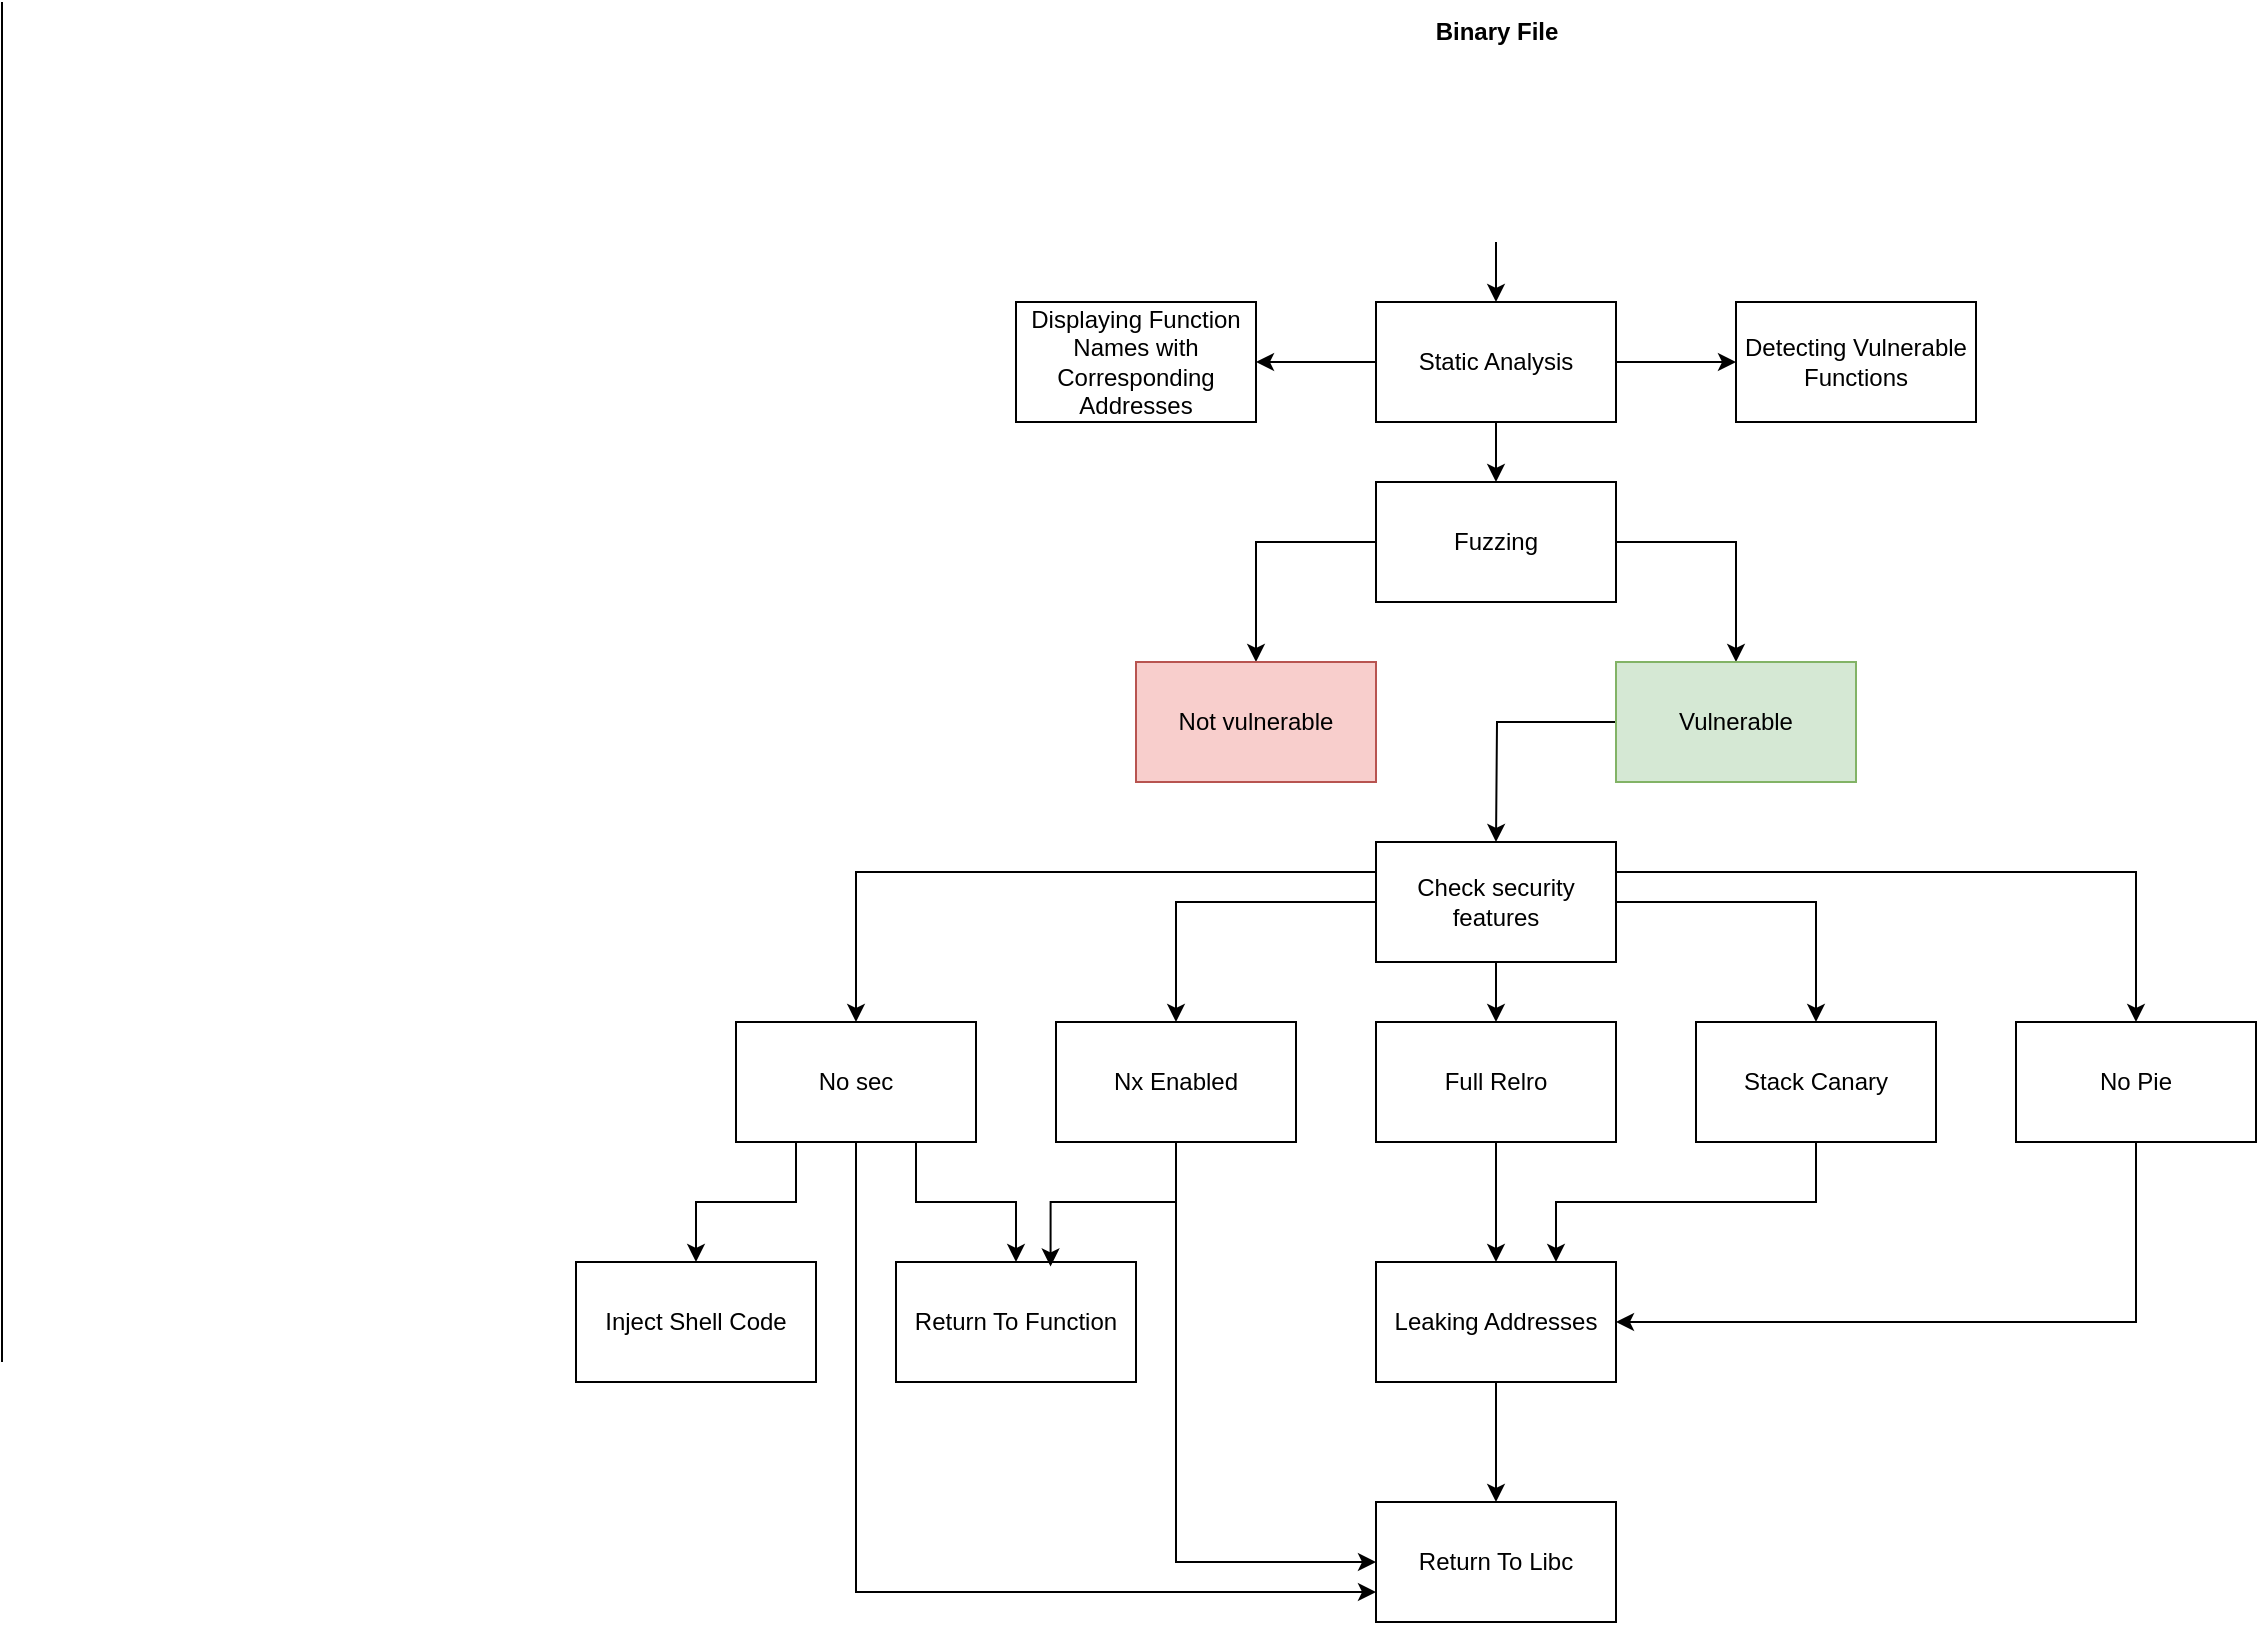 <mxfile version="21.3.2" type="github">
  <diagram name="Page-1" id="5xmp5UdEsxfD9INuU4Cq">
    <mxGraphModel dx="1814" dy="2778" grid="1" gridSize="10" guides="1" tooltips="1" connect="1" arrows="1" fold="1" page="1" pageScale="1" pageWidth="850" pageHeight="1100" math="0" shadow="0">
      <root>
        <mxCell id="0" />
        <mxCell id="1" parent="0" />
        <mxCell id="q3vog-fZis95d_C_QXHH-101" style="edgeStyle=orthogonalEdgeStyle;rounded=0;orthogonalLoop=1;jettySize=auto;html=1;exitX=1;exitY=0.25;exitDx=0;exitDy=0;entryX=0.5;entryY=0;entryDx=0;entryDy=0;" edge="1" parent="1" source="q3vog-fZis95d_C_QXHH-1" target="q3vog-fZis95d_C_QXHH-35">
          <mxGeometry relative="1" as="geometry" />
        </mxCell>
        <mxCell id="q3vog-fZis95d_C_QXHH-102" style="edgeStyle=orthogonalEdgeStyle;rounded=0;orthogonalLoop=1;jettySize=auto;html=1;exitX=1;exitY=0.5;exitDx=0;exitDy=0;entryX=0.5;entryY=0;entryDx=0;entryDy=0;" edge="1" parent="1" source="q3vog-fZis95d_C_QXHH-1" target="q3vog-fZis95d_C_QXHH-32">
          <mxGeometry relative="1" as="geometry" />
        </mxCell>
        <mxCell id="q3vog-fZis95d_C_QXHH-103" style="edgeStyle=orthogonalEdgeStyle;rounded=0;orthogonalLoop=1;jettySize=auto;html=1;exitX=0.5;exitY=1;exitDx=0;exitDy=0;entryX=0.5;entryY=0;entryDx=0;entryDy=0;" edge="1" parent="1" source="q3vog-fZis95d_C_QXHH-1" target="q3vog-fZis95d_C_QXHH-28">
          <mxGeometry relative="1" as="geometry" />
        </mxCell>
        <mxCell id="q3vog-fZis95d_C_QXHH-104" style="edgeStyle=orthogonalEdgeStyle;rounded=0;orthogonalLoop=1;jettySize=auto;html=1;exitX=0;exitY=0.5;exitDx=0;exitDy=0;entryX=0.5;entryY=0;entryDx=0;entryDy=0;" edge="1" parent="1" source="q3vog-fZis95d_C_QXHH-1" target="q3vog-fZis95d_C_QXHH-17">
          <mxGeometry relative="1" as="geometry" />
        </mxCell>
        <mxCell id="q3vog-fZis95d_C_QXHH-105" style="edgeStyle=orthogonalEdgeStyle;rounded=0;orthogonalLoop=1;jettySize=auto;html=1;exitX=0;exitY=0.25;exitDx=0;exitDy=0;entryX=0.5;entryY=0;entryDx=0;entryDy=0;" edge="1" parent="1" source="q3vog-fZis95d_C_QXHH-1" target="q3vog-fZis95d_C_QXHH-11">
          <mxGeometry relative="1" as="geometry" />
        </mxCell>
        <mxCell id="q3vog-fZis95d_C_QXHH-1" value="Check security features" style="rounded=0;whiteSpace=wrap;html=1;" vertex="1" parent="1">
          <mxGeometry x="260" y="-730" width="120" height="60" as="geometry" />
        </mxCell>
        <mxCell id="q3vog-fZis95d_C_QXHH-44" style="edgeStyle=orthogonalEdgeStyle;rounded=0;orthogonalLoop=1;jettySize=auto;html=1;exitX=0.5;exitY=1;exitDx=0;exitDy=0;entryX=0.5;entryY=0;entryDx=0;entryDy=0;" edge="1" parent="1" source="q3vog-fZis95d_C_QXHH-2" target="q3vog-fZis95d_C_QXHH-3">
          <mxGeometry relative="1" as="geometry" />
        </mxCell>
        <mxCell id="q3vog-fZis95d_C_QXHH-61" style="edgeStyle=orthogonalEdgeStyle;rounded=0;orthogonalLoop=1;jettySize=auto;html=1;exitX=0;exitY=0.5;exitDx=0;exitDy=0;entryX=1;entryY=0.5;entryDx=0;entryDy=0;" edge="1" parent="1" source="q3vog-fZis95d_C_QXHH-2" target="q3vog-fZis95d_C_QXHH-4">
          <mxGeometry relative="1" as="geometry" />
        </mxCell>
        <mxCell id="q3vog-fZis95d_C_QXHH-62" style="edgeStyle=orthogonalEdgeStyle;rounded=0;orthogonalLoop=1;jettySize=auto;html=1;exitX=1;exitY=0.5;exitDx=0;exitDy=0;entryX=0;entryY=0.5;entryDx=0;entryDy=0;" edge="1" parent="1" source="q3vog-fZis95d_C_QXHH-2" target="q3vog-fZis95d_C_QXHH-41">
          <mxGeometry relative="1" as="geometry" />
        </mxCell>
        <mxCell id="q3vog-fZis95d_C_QXHH-2" value="Static Analysis" style="rounded=0;whiteSpace=wrap;html=1;" vertex="1" parent="1">
          <mxGeometry x="260" y="-1000" width="120" height="60" as="geometry" />
        </mxCell>
        <mxCell id="q3vog-fZis95d_C_QXHH-67" style="edgeStyle=orthogonalEdgeStyle;rounded=0;orthogonalLoop=1;jettySize=auto;html=1;exitX=0;exitY=0.5;exitDx=0;exitDy=0;entryX=0.5;entryY=0;entryDx=0;entryDy=0;" edge="1" parent="1" source="q3vog-fZis95d_C_QXHH-3" target="q3vog-fZis95d_C_QXHH-6">
          <mxGeometry relative="1" as="geometry" />
        </mxCell>
        <mxCell id="q3vog-fZis95d_C_QXHH-68" style="edgeStyle=orthogonalEdgeStyle;rounded=0;orthogonalLoop=1;jettySize=auto;html=1;exitX=1;exitY=0.5;exitDx=0;exitDy=0;" edge="1" parent="1" source="q3vog-fZis95d_C_QXHH-3" target="q3vog-fZis95d_C_QXHH-46">
          <mxGeometry relative="1" as="geometry" />
        </mxCell>
        <mxCell id="q3vog-fZis95d_C_QXHH-3" value="Fuzzing" style="rounded=0;whiteSpace=wrap;html=1;gradientColor=none;" vertex="1" parent="1">
          <mxGeometry x="260" y="-910" width="120" height="60" as="geometry" />
        </mxCell>
        <mxCell id="q3vog-fZis95d_C_QXHH-4" value="Displaying Function Names with Corresponding Addresses" style="rounded=0;whiteSpace=wrap;html=1;" vertex="1" parent="1">
          <mxGeometry x="80" y="-1000" width="120" height="60" as="geometry" />
        </mxCell>
        <mxCell id="q3vog-fZis95d_C_QXHH-6" value="Not vulnerable" style="rounded=0;whiteSpace=wrap;html=1;fillColor=#f8cecc;strokeColor=#b85450;" vertex="1" parent="1">
          <mxGeometry x="140" y="-820" width="120" height="60" as="geometry" />
        </mxCell>
        <mxCell id="q3vog-fZis95d_C_QXHH-38" style="edgeStyle=orthogonalEdgeStyle;rounded=0;orthogonalLoop=1;jettySize=auto;html=1;entryX=0.5;entryY=0;entryDx=0;entryDy=0;" edge="1" parent="1" target="q3vog-fZis95d_C_QXHH-2">
          <mxGeometry relative="1" as="geometry">
            <mxPoint x="320" y="-1030" as="sourcePoint" />
          </mxGeometry>
        </mxCell>
        <mxCell id="q3vog-fZis95d_C_QXHH-77" style="edgeStyle=orthogonalEdgeStyle;rounded=0;orthogonalLoop=1;jettySize=auto;html=1;exitX=0.25;exitY=1;exitDx=0;exitDy=0;entryX=0.5;entryY=0;entryDx=0;entryDy=0;" edge="1" parent="1" source="q3vog-fZis95d_C_QXHH-11" target="q3vog-fZis95d_C_QXHH-13">
          <mxGeometry relative="1" as="geometry" />
        </mxCell>
        <mxCell id="q3vog-fZis95d_C_QXHH-78" style="edgeStyle=orthogonalEdgeStyle;rounded=0;orthogonalLoop=1;jettySize=auto;html=1;exitX=0.75;exitY=1;exitDx=0;exitDy=0;entryX=0.5;entryY=0;entryDx=0;entryDy=0;" edge="1" parent="1" source="q3vog-fZis95d_C_QXHH-11" target="q3vog-fZis95d_C_QXHH-12">
          <mxGeometry relative="1" as="geometry" />
        </mxCell>
        <mxCell id="q3vog-fZis95d_C_QXHH-97" style="edgeStyle=orthogonalEdgeStyle;rounded=0;orthogonalLoop=1;jettySize=auto;html=1;exitX=0.5;exitY=1;exitDx=0;exitDy=0;entryX=0;entryY=0.75;entryDx=0;entryDy=0;" edge="1" parent="1" source="q3vog-fZis95d_C_QXHH-11" target="q3vog-fZis95d_C_QXHH-23">
          <mxGeometry relative="1" as="geometry" />
        </mxCell>
        <mxCell id="q3vog-fZis95d_C_QXHH-11" value="No sec" style="rounded=0;whiteSpace=wrap;html=1;" vertex="1" parent="1">
          <mxGeometry x="-60" y="-640" width="120" height="60" as="geometry" />
        </mxCell>
        <mxCell id="q3vog-fZis95d_C_QXHH-12" value="Return To Function" style="rounded=0;whiteSpace=wrap;html=1;" vertex="1" parent="1">
          <mxGeometry x="20" y="-520" width="120" height="60" as="geometry" />
        </mxCell>
        <mxCell id="q3vog-fZis95d_C_QXHH-13" value="Inject Shell Code" style="rounded=0;whiteSpace=wrap;html=1;" vertex="1" parent="1">
          <mxGeometry x="-140" y="-520" width="120" height="60" as="geometry" />
        </mxCell>
        <mxCell id="q3vog-fZis95d_C_QXHH-107" style="edgeStyle=orthogonalEdgeStyle;rounded=0;orthogonalLoop=1;jettySize=auto;html=1;exitX=0.5;exitY=1;exitDx=0;exitDy=0;entryX=0.644;entryY=0.037;entryDx=0;entryDy=0;entryPerimeter=0;" edge="1" parent="1" source="q3vog-fZis95d_C_QXHH-17" target="q3vog-fZis95d_C_QXHH-12">
          <mxGeometry relative="1" as="geometry">
            <Array as="points">
              <mxPoint x="160" y="-550" />
              <mxPoint x="97" y="-550" />
            </Array>
          </mxGeometry>
        </mxCell>
        <mxCell id="q3vog-fZis95d_C_QXHH-114" style="edgeStyle=orthogonalEdgeStyle;rounded=0;orthogonalLoop=1;jettySize=auto;html=1;exitX=0.5;exitY=1;exitDx=0;exitDy=0;entryX=0;entryY=0.5;entryDx=0;entryDy=0;" edge="1" parent="1" source="q3vog-fZis95d_C_QXHH-17" target="q3vog-fZis95d_C_QXHH-23">
          <mxGeometry relative="1" as="geometry">
            <mxPoint x="160" y="-380" as="targetPoint" />
          </mxGeometry>
        </mxCell>
        <mxCell id="q3vog-fZis95d_C_QXHH-17" value="Nx Enabled" style="rounded=0;whiteSpace=wrap;html=1;" vertex="1" parent="1">
          <mxGeometry x="100" y="-640" width="120" height="60" as="geometry" />
        </mxCell>
        <mxCell id="q3vog-fZis95d_C_QXHH-99" style="edgeStyle=orthogonalEdgeStyle;rounded=0;orthogonalLoop=1;jettySize=auto;html=1;exitX=0.5;exitY=1;exitDx=0;exitDy=0;entryX=0.5;entryY=0;entryDx=0;entryDy=0;" edge="1" parent="1" source="q3vog-fZis95d_C_QXHH-22" target="q3vog-fZis95d_C_QXHH-23">
          <mxGeometry relative="1" as="geometry" />
        </mxCell>
        <mxCell id="q3vog-fZis95d_C_QXHH-22" value="Leaking Addresses" style="rounded=0;whiteSpace=wrap;html=1;" vertex="1" parent="1">
          <mxGeometry x="260" y="-520" width="120" height="60" as="geometry" />
        </mxCell>
        <mxCell id="q3vog-fZis95d_C_QXHH-23" value="Return To Libc" style="rounded=0;whiteSpace=wrap;html=1;" vertex="1" parent="1">
          <mxGeometry x="260" y="-400" width="120" height="60" as="geometry" />
        </mxCell>
        <mxCell id="q3vog-fZis95d_C_QXHH-82" style="edgeStyle=orthogonalEdgeStyle;rounded=0;orthogonalLoop=1;jettySize=auto;html=1;exitX=0.5;exitY=1;exitDx=0;exitDy=0;entryX=0.5;entryY=0;entryDx=0;entryDy=0;" edge="1" parent="1" source="q3vog-fZis95d_C_QXHH-28" target="q3vog-fZis95d_C_QXHH-22">
          <mxGeometry relative="1" as="geometry" />
        </mxCell>
        <mxCell id="q3vog-fZis95d_C_QXHH-28" value="Full Relro" style="rounded=0;whiteSpace=wrap;html=1;" vertex="1" parent="1">
          <mxGeometry x="260" y="-640" width="120" height="60" as="geometry" />
        </mxCell>
        <mxCell id="q3vog-fZis95d_C_QXHH-83" style="edgeStyle=orthogonalEdgeStyle;rounded=0;orthogonalLoop=1;jettySize=auto;html=1;exitX=0.5;exitY=1;exitDx=0;exitDy=0;entryX=0.75;entryY=0;entryDx=0;entryDy=0;" edge="1" parent="1" source="q3vog-fZis95d_C_QXHH-32" target="q3vog-fZis95d_C_QXHH-22">
          <mxGeometry relative="1" as="geometry" />
        </mxCell>
        <mxCell id="q3vog-fZis95d_C_QXHH-32" value="Stack Canary" style="rounded=0;whiteSpace=wrap;html=1;" vertex="1" parent="1">
          <mxGeometry x="420" y="-640" width="120" height="60" as="geometry" />
        </mxCell>
        <mxCell id="q3vog-fZis95d_C_QXHH-106" style="edgeStyle=orthogonalEdgeStyle;rounded=0;orthogonalLoop=1;jettySize=auto;html=1;entryX=1;entryY=0.5;entryDx=0;entryDy=0;" edge="1" parent="1" source="q3vog-fZis95d_C_QXHH-35" target="q3vog-fZis95d_C_QXHH-22">
          <mxGeometry relative="1" as="geometry">
            <mxPoint x="640" y="-480" as="targetPoint" />
            <Array as="points">
              <mxPoint x="640" y="-490" />
            </Array>
          </mxGeometry>
        </mxCell>
        <mxCell id="q3vog-fZis95d_C_QXHH-35" value="No Pie" style="rounded=0;whiteSpace=wrap;html=1;" vertex="1" parent="1">
          <mxGeometry x="580" y="-640" width="120" height="60" as="geometry" />
        </mxCell>
        <mxCell id="q3vog-fZis95d_C_QXHH-41" value="Detecting Vulnerable Functions" style="rounded=0;whiteSpace=wrap;html=1;" vertex="1" parent="1">
          <mxGeometry x="440" y="-1000" width="120" height="60" as="geometry" />
        </mxCell>
        <mxCell id="q3vog-fZis95d_C_QXHH-96" style="edgeStyle=orthogonalEdgeStyle;rounded=0;orthogonalLoop=1;jettySize=auto;html=1;exitX=0;exitY=0.5;exitDx=0;exitDy=0;" edge="1" parent="1" source="q3vog-fZis95d_C_QXHH-46">
          <mxGeometry relative="1" as="geometry">
            <mxPoint x="320" y="-730" as="targetPoint" />
          </mxGeometry>
        </mxCell>
        <mxCell id="q3vog-fZis95d_C_QXHH-46" value="Vulnerable" style="rounded=0;whiteSpace=wrap;html=1;fillColor=#d5e8d4;strokeColor=#82b366;" vertex="1" parent="1">
          <mxGeometry x="380" y="-820" width="120" height="60" as="geometry" />
        </mxCell>
        <mxCell id="q3vog-fZis95d_C_QXHH-54" value="" style="shape=image;html=1;verticalAlign=top;verticalLabelPosition=bottom;labelBackgroundColor=#ffffff;imageAspect=0;aspect=fixed;image=https://cdn1.iconfinder.com/data/icons/nuvola2/128x128/mimetypes/binary.png" vertex="1" parent="1">
          <mxGeometry x="275" y="-1120" width="90" height="90" as="geometry" />
        </mxCell>
        <mxCell id="q3vog-fZis95d_C_QXHH-93" value="&lt;b&gt;Binary File&lt;/b&gt;" style="text;html=1;align=center;verticalAlign=middle;resizable=0;points=[];autosize=1;strokeColor=none;fillColor=none;" vertex="1" parent="1">
          <mxGeometry x="280" y="-1150" width="80" height="30" as="geometry" />
        </mxCell>
        <mxCell id="q3vog-fZis95d_C_QXHH-94" value="" style="endArrow=none;html=1;rounded=0;" edge="1" parent="1">
          <mxGeometry width="50" height="50" relative="1" as="geometry">
            <mxPoint x="-427" y="-470" as="sourcePoint" />
            <mxPoint x="-427" y="-1150" as="targetPoint" />
          </mxGeometry>
        </mxCell>
      </root>
    </mxGraphModel>
  </diagram>
</mxfile>
